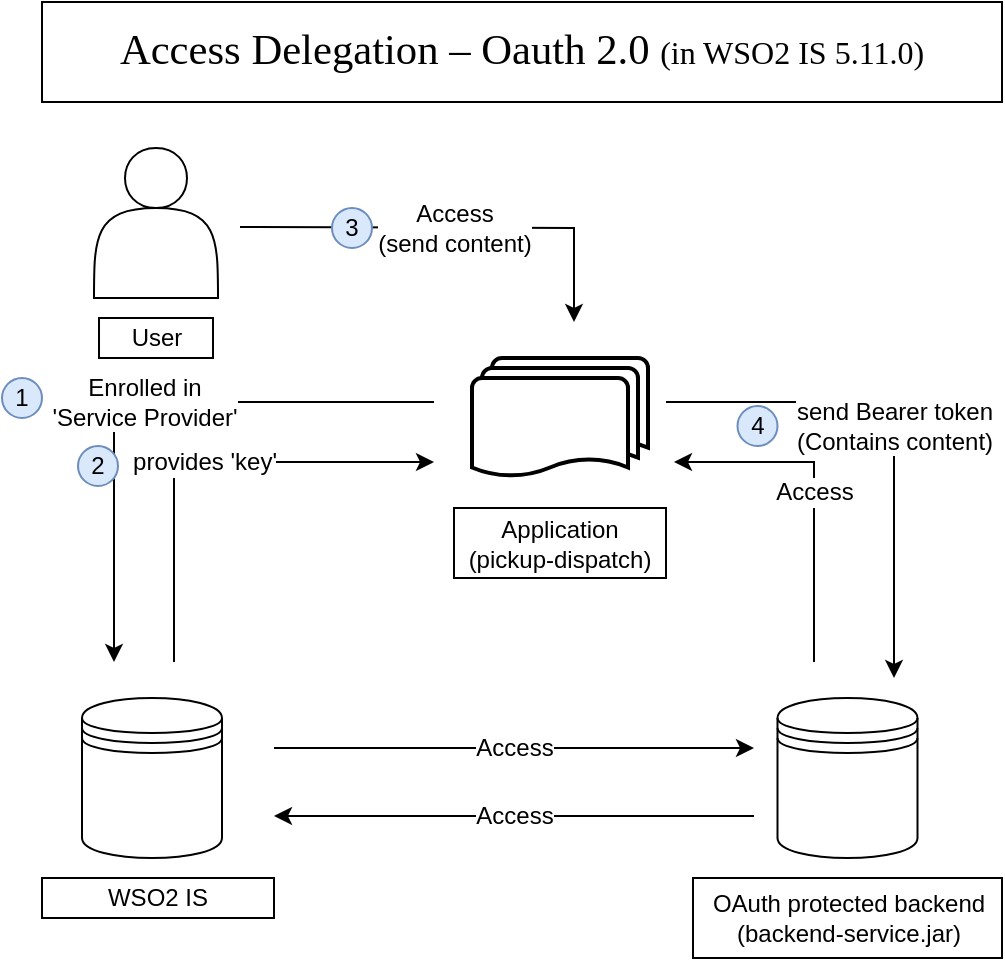 <mxfile version="15.8.2" type="github">
  <diagram id="921SX31d8ckm59c6BwTD" name="Page-1">
    <mxGraphModel dx="663" dy="313" grid="1" gridSize="10" guides="1" tooltips="1" connect="1" arrows="1" fold="1" page="1" pageScale="1" pageWidth="827" pageHeight="1169" math="0" shadow="0">
      <root>
        <mxCell id="0" />
        <mxCell id="1" parent="0" />
        <mxCell id="FPBPx4zB9Egi75K8QrbN-1" value="&lt;p style=&quot;line-height: 120% ; margin-top: 0pt ; margin-bottom: 0pt ; margin-left: 0in ; direction: ltr ; unicode-bidi: embed&quot;&gt;&lt;span style=&quot;font-size: 16pt ; font-family: &amp;#34;microsoft gothicneo&amp;#34;&quot;&gt;Acc&lt;/span&gt;&lt;span style=&quot;font-size: 16pt ; font-family: &amp;#34;microsoft gothicneo&amp;#34;&quot;&gt;ess&amp;nbsp;&lt;/span&gt;&lt;span style=&quot;font-size: 16pt ; font-family: &amp;#34;microsoft gothicneo&amp;#34;&quot;&gt;Delegation&lt;/span&gt;&lt;span style=&quot;font-size: 16pt ; font-family: &amp;#34;microsoft gothicneo&amp;#34;&quot;&gt; &lt;/span&gt;&lt;span style=&quot;font-size: 16pt ; font-family: &amp;#34;microsoft gothicneo&amp;#34;&quot;&gt;–&amp;nbsp;&lt;/span&gt;&lt;span style=&quot;font-size: 16pt ; font-family: &amp;#34;microsoft gothicneo&amp;#34;&quot;&gt;Oauth&lt;/span&gt;&lt;span style=&quot;font-size: 16pt ; font-family: &amp;#34;microsoft gothicneo&amp;#34;&quot;&gt; 2.0 &lt;/span&gt;&lt;span style=&quot;font-family: &amp;#34;microsoft gothicneo&amp;#34;&quot;&gt;&lt;font style=&quot;font-size: 16px&quot;&gt;(in WSO2 IS 5.11.0)&lt;/font&gt;&lt;/span&gt;&lt;/p&gt;" style="rounded=0;whiteSpace=wrap;html=1;" vertex="1" parent="1">
          <mxGeometry x="174" y="170" width="480" height="50" as="geometry" />
        </mxCell>
        <mxCell id="FPBPx4zB9Egi75K8QrbN-3" value="" style="shape=actor;whiteSpace=wrap;html=1;fontSize=16;" vertex="1" parent="1">
          <mxGeometry x="200" y="243" width="62" height="75" as="geometry" />
        </mxCell>
        <mxCell id="FPBPx4zB9Egi75K8QrbN-4" value="" style="shape=datastore;whiteSpace=wrap;html=1;fontSize=16;" vertex="1" parent="1">
          <mxGeometry x="541.75" y="518" width="70" height="80" as="geometry" />
        </mxCell>
        <mxCell id="FPBPx4zB9Egi75K8QrbN-5" value="" style="shape=datastore;whiteSpace=wrap;html=1;fontSize=16;" vertex="1" parent="1">
          <mxGeometry x="194" y="518" width="70" height="80" as="geometry" />
        </mxCell>
        <mxCell id="FPBPx4zB9Egi75K8QrbN-6" value="Application&lt;br style=&quot;font-size: 12px;&quot;&gt;(pickup-dispatch)" style="rounded=0;whiteSpace=wrap;html=1;fontSize=12;" vertex="1" parent="1">
          <mxGeometry x="380" y="423" width="106" height="35" as="geometry" />
        </mxCell>
        <mxCell id="FPBPx4zB9Egi75K8QrbN-7" value="WSO2 IS" style="rounded=0;whiteSpace=wrap;html=1;fontSize=12;" vertex="1" parent="1">
          <mxGeometry x="174" y="608" width="116" height="20" as="geometry" />
        </mxCell>
        <mxCell id="FPBPx4zB9Egi75K8QrbN-8" value="OAuth protected backend&lt;br style=&quot;font-size: 12px;&quot;&gt;(backend-service.jar)" style="rounded=0;whiteSpace=wrap;html=1;fontSize=12;" vertex="1" parent="1">
          <mxGeometry x="499.5" y="608" width="154.5" height="40" as="geometry" />
        </mxCell>
        <mxCell id="FPBPx4zB9Egi75K8QrbN-9" value="" style="endArrow=classic;html=1;rounded=0;fontSize=12;" edge="1" parent="1">
          <mxGeometry relative="1" as="geometry">
            <mxPoint x="273" y="282.5" as="sourcePoint" />
            <mxPoint x="440" y="330" as="targetPoint" />
            <Array as="points">
              <mxPoint x="440" y="283" />
            </Array>
          </mxGeometry>
        </mxCell>
        <mxCell id="FPBPx4zB9Egi75K8QrbN-10" value="Access&lt;br&gt;(send content)" style="edgeLabel;resizable=0;html=1;align=center;verticalAlign=middle;fontSize=12;" connectable="0" vertex="1" parent="FPBPx4zB9Egi75K8QrbN-9">
          <mxGeometry relative="1" as="geometry" />
        </mxCell>
        <mxCell id="FPBPx4zB9Egi75K8QrbN-12" value="User" style="rounded=0;whiteSpace=wrap;html=1;fontSize=12;" vertex="1" parent="1">
          <mxGeometry x="202.5" y="328" width="57" height="20" as="geometry" />
        </mxCell>
        <mxCell id="FPBPx4zB9Egi75K8QrbN-13" value="" style="strokeWidth=2;html=1;shape=mxgraph.flowchart.multi-document;whiteSpace=wrap;fontSize=12;" vertex="1" parent="1">
          <mxGeometry x="389" y="348" width="88" height="60" as="geometry" />
        </mxCell>
        <mxCell id="FPBPx4zB9Egi75K8QrbN-14" value="" style="endArrow=classic;html=1;rounded=0;fontSize=12;" edge="1" parent="1">
          <mxGeometry relative="1" as="geometry">
            <mxPoint x="530" y="577" as="sourcePoint" />
            <mxPoint x="290" y="577" as="targetPoint" />
          </mxGeometry>
        </mxCell>
        <mxCell id="FPBPx4zB9Egi75K8QrbN-15" value="Access" style="edgeLabel;resizable=0;html=1;align=center;verticalAlign=middle;fontSize=12;" connectable="0" vertex="1" parent="FPBPx4zB9Egi75K8QrbN-14">
          <mxGeometry relative="1" as="geometry" />
        </mxCell>
        <mxCell id="FPBPx4zB9Egi75K8QrbN-16" value="" style="endArrow=classic;html=1;rounded=0;fontSize=12;" edge="1" parent="1">
          <mxGeometry relative="1" as="geometry">
            <mxPoint x="290" y="543" as="sourcePoint" />
            <mxPoint x="530" y="543" as="targetPoint" />
          </mxGeometry>
        </mxCell>
        <mxCell id="FPBPx4zB9Egi75K8QrbN-17" value="Access" style="edgeLabel;resizable=0;html=1;align=center;verticalAlign=middle;fontSize=12;" connectable="0" vertex="1" parent="FPBPx4zB9Egi75K8QrbN-16">
          <mxGeometry relative="1" as="geometry" />
        </mxCell>
        <mxCell id="FPBPx4zB9Egi75K8QrbN-18" value="" style="endArrow=classic;html=1;rounded=0;fontSize=12;" edge="1" parent="1">
          <mxGeometry relative="1" as="geometry">
            <mxPoint x="486" y="370" as="sourcePoint" />
            <mxPoint x="600" y="508" as="targetPoint" />
            <Array as="points">
              <mxPoint x="600" y="370" />
            </Array>
          </mxGeometry>
        </mxCell>
        <mxCell id="FPBPx4zB9Egi75K8QrbN-19" value="send Bearer token&lt;br&gt;(Contains content)" style="edgeLabel;resizable=0;html=1;align=center;verticalAlign=middle;fontSize=12;" connectable="0" vertex="1" parent="FPBPx4zB9Egi75K8QrbN-18">
          <mxGeometry relative="1" as="geometry" />
        </mxCell>
        <mxCell id="FPBPx4zB9Egi75K8QrbN-31" value="" style="endArrow=classic;html=1;rounded=0;fontSize=12;" edge="1" parent="1">
          <mxGeometry relative="1" as="geometry">
            <mxPoint x="370" y="370" as="sourcePoint" />
            <mxPoint x="210" y="500" as="targetPoint" />
            <Array as="points">
              <mxPoint x="210" y="370" />
            </Array>
          </mxGeometry>
        </mxCell>
        <mxCell id="FPBPx4zB9Egi75K8QrbN-32" value="Enrolled in &lt;br&gt;&#39;Service Provider&#39;" style="edgeLabel;resizable=0;html=1;align=center;verticalAlign=middle;fontSize=12;" connectable="0" vertex="1" parent="FPBPx4zB9Egi75K8QrbN-31">
          <mxGeometry relative="1" as="geometry" />
        </mxCell>
        <mxCell id="FPBPx4zB9Egi75K8QrbN-33" value="" style="endArrow=classic;html=1;rounded=0;fontSize=12;" edge="1" parent="1">
          <mxGeometry relative="1" as="geometry">
            <mxPoint x="240" y="500" as="sourcePoint" />
            <mxPoint x="370" y="400" as="targetPoint" />
            <Array as="points">
              <mxPoint x="240" y="400" />
            </Array>
          </mxGeometry>
        </mxCell>
        <mxCell id="FPBPx4zB9Egi75K8QrbN-34" value="provides &#39;key&#39;" style="edgeLabel;resizable=0;html=1;align=center;verticalAlign=middle;fontSize=12;" connectable="0" vertex="1" parent="FPBPx4zB9Egi75K8QrbN-33">
          <mxGeometry relative="1" as="geometry" />
        </mxCell>
        <mxCell id="FPBPx4zB9Egi75K8QrbN-35" value="1" style="ellipse;whiteSpace=wrap;html=1;aspect=fixed;fontSize=12;fillColor=#dae8fc;strokeColor=#6c8ebf;" vertex="1" parent="1">
          <mxGeometry x="154" y="358" width="20" height="20" as="geometry" />
        </mxCell>
        <mxCell id="FPBPx4zB9Egi75K8QrbN-36" value="2" style="ellipse;whiteSpace=wrap;html=1;aspect=fixed;fontSize=12;fillColor=#dae8fc;strokeColor=#6c8ebf;" vertex="1" parent="1">
          <mxGeometry x="192" y="392" width="20" height="20" as="geometry" />
        </mxCell>
        <mxCell id="FPBPx4zB9Egi75K8QrbN-37" value="3" style="ellipse;whiteSpace=wrap;html=1;aspect=fixed;fontSize=12;fillColor=#dae8fc;strokeColor=#6c8ebf;" vertex="1" parent="1">
          <mxGeometry x="319" y="273" width="20" height="20" as="geometry" />
        </mxCell>
        <mxCell id="FPBPx4zB9Egi75K8QrbN-40" value="4" style="ellipse;whiteSpace=wrap;html=1;aspect=fixed;fontSize=12;fillColor=#dae8fc;strokeColor=#6c8ebf;" vertex="1" parent="1">
          <mxGeometry x="521.75" y="372" width="20" height="20" as="geometry" />
        </mxCell>
        <mxCell id="FPBPx4zB9Egi75K8QrbN-41" value="" style="endArrow=classic;html=1;rounded=0;fontSize=12;" edge="1" parent="1">
          <mxGeometry relative="1" as="geometry">
            <mxPoint x="560" y="500" as="sourcePoint" />
            <mxPoint x="490" y="400" as="targetPoint" />
            <Array as="points">
              <mxPoint x="560" y="400" />
            </Array>
          </mxGeometry>
        </mxCell>
        <mxCell id="FPBPx4zB9Egi75K8QrbN-42" value="Access" style="edgeLabel;resizable=0;html=1;align=center;verticalAlign=middle;fontSize=12;" connectable="0" vertex="1" parent="FPBPx4zB9Egi75K8QrbN-41">
          <mxGeometry relative="1" as="geometry" />
        </mxCell>
      </root>
    </mxGraphModel>
  </diagram>
</mxfile>
